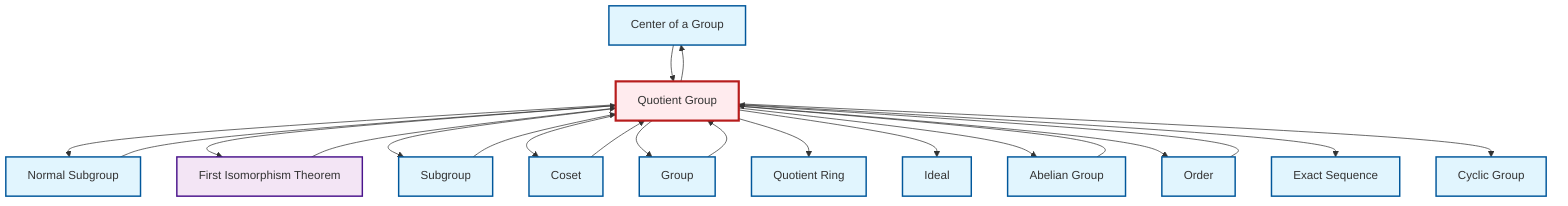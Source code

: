 graph TD
    classDef definition fill:#e1f5fe,stroke:#01579b,stroke-width:2px
    classDef theorem fill:#f3e5f5,stroke:#4a148c,stroke-width:2px
    classDef axiom fill:#fff3e0,stroke:#e65100,stroke-width:2px
    classDef example fill:#e8f5e9,stroke:#1b5e20,stroke-width:2px
    classDef current fill:#ffebee,stroke:#b71c1c,stroke-width:3px
    def-exact-sequence["Exact Sequence"]:::definition
    def-center-of-group["Center of a Group"]:::definition
    def-group["Group"]:::definition
    def-quotient-group["Quotient Group"]:::definition
    def-quotient-ring["Quotient Ring"]:::definition
    def-abelian-group["Abelian Group"]:::definition
    def-coset["Coset"]:::definition
    def-order["Order"]:::definition
    def-cyclic-group["Cyclic Group"]:::definition
    def-subgroup["Subgroup"]:::definition
    def-ideal["Ideal"]:::definition
    thm-first-isomorphism["First Isomorphism Theorem"]:::theorem
    def-normal-subgroup["Normal Subgroup"]:::definition
    def-quotient-group --> def-normal-subgroup
    thm-first-isomorphism --> def-quotient-group
    def-quotient-group --> thm-first-isomorphism
    def-center-of-group --> def-quotient-group
    def-quotient-group --> def-center-of-group
    def-quotient-group --> def-subgroup
    def-order --> def-quotient-group
    def-quotient-group --> def-coset
    def-quotient-group --> def-group
    def-quotient-group --> def-quotient-ring
    def-coset --> def-quotient-group
    def-quotient-group --> def-ideal
    def-abelian-group --> def-quotient-group
    def-subgroup --> def-quotient-group
    def-quotient-group --> def-abelian-group
    def-quotient-group --> def-order
    def-quotient-group --> def-exact-sequence
    def-group --> def-quotient-group
    def-normal-subgroup --> def-quotient-group
    def-quotient-group --> def-cyclic-group
    class def-quotient-group current